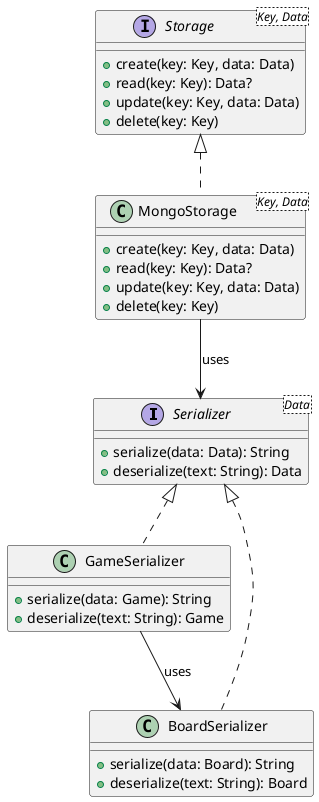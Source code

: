 @startuml
'https://plantuml.com/class-diagram

interface Serializer<Data> {
    + serialize(data: Data): String
    + deserialize(text: String): Data
}

interface Storage<Key, Data> {
    + create(key: Key, data: Data)
    + read(key: Key): Data?
    + update(key: Key, data: Data)
    + delete(key: Key)
}

class GameSerializer {
    + serialize(data: Game): String
    + deserialize(text: String): Game
}

class BoardSerializer {
    + serialize(data: Board): String
    + deserialize(text: String): Board
}

class MongoStorage<Key, Data> {
    + create(key: Key, data: Data)
    + read(key: Key): Data?
    + update(key: Key, data: Data)
    + delete(key: Key)
}


Storage <|.. MongoStorage
Serializer <|.. GameSerializer
Serializer <|.. BoardSerializer

MongoStorage --> Serializer : uses
GameSerializer --> BoardSerializer : uses

@enduml


@enduml